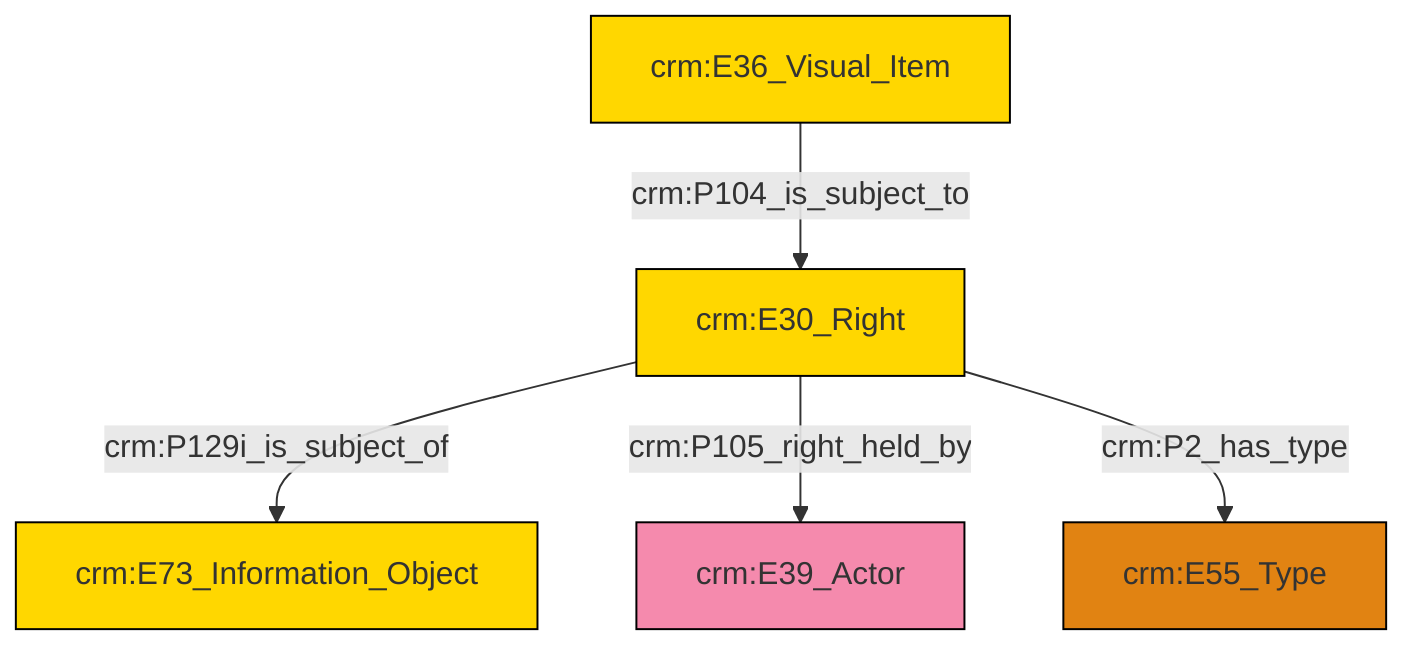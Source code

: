 graph TD
classDef Literal fill:#f2f2f2,stroke:#000000;
classDef CRM_Entity fill:#FFFFFF,stroke:#000000;
classDef Temporal_Entity fill:#00C9E6, stroke:#000000;
classDef Type fill:#E18312, stroke:#000000;
classDef Time-Span fill:#2C9C91, stroke:#000000;
classDef Appellation fill:#FFEB7F, stroke:#000000;
classDef Place fill:#008836, stroke:#000000;
classDef Persistent_Item fill:#B266B2, stroke:#000000;
classDef Conceptual_Object fill:#FFD700, stroke:#000000;
classDef Physical_Thing fill:#D2B48C, stroke:#000000;
classDef Actor fill:#f58aad, stroke:#000000;
classDef PC_Classes fill:#4ce600, stroke:#000000;
classDef Multi fill:#cccccc,stroke:#000000;

8["crm:E30_Right"]:::Conceptual_Object -->|crm:P129i_is_subject_of| 6["crm:E73_Information_Object"]:::Conceptual_Object
0["crm:E36_Visual_Item"]:::Conceptual_Object -->|crm:P104_is_subject_to| 8["crm:E30_Right"]:::Conceptual_Object
8["crm:E30_Right"]:::Conceptual_Object -->|crm:P105_right_held_by| 2["crm:E39_Actor"]:::Actor
8["crm:E30_Right"]:::Conceptual_Object -->|crm:P2_has_type| 4["crm:E55_Type"]:::Type